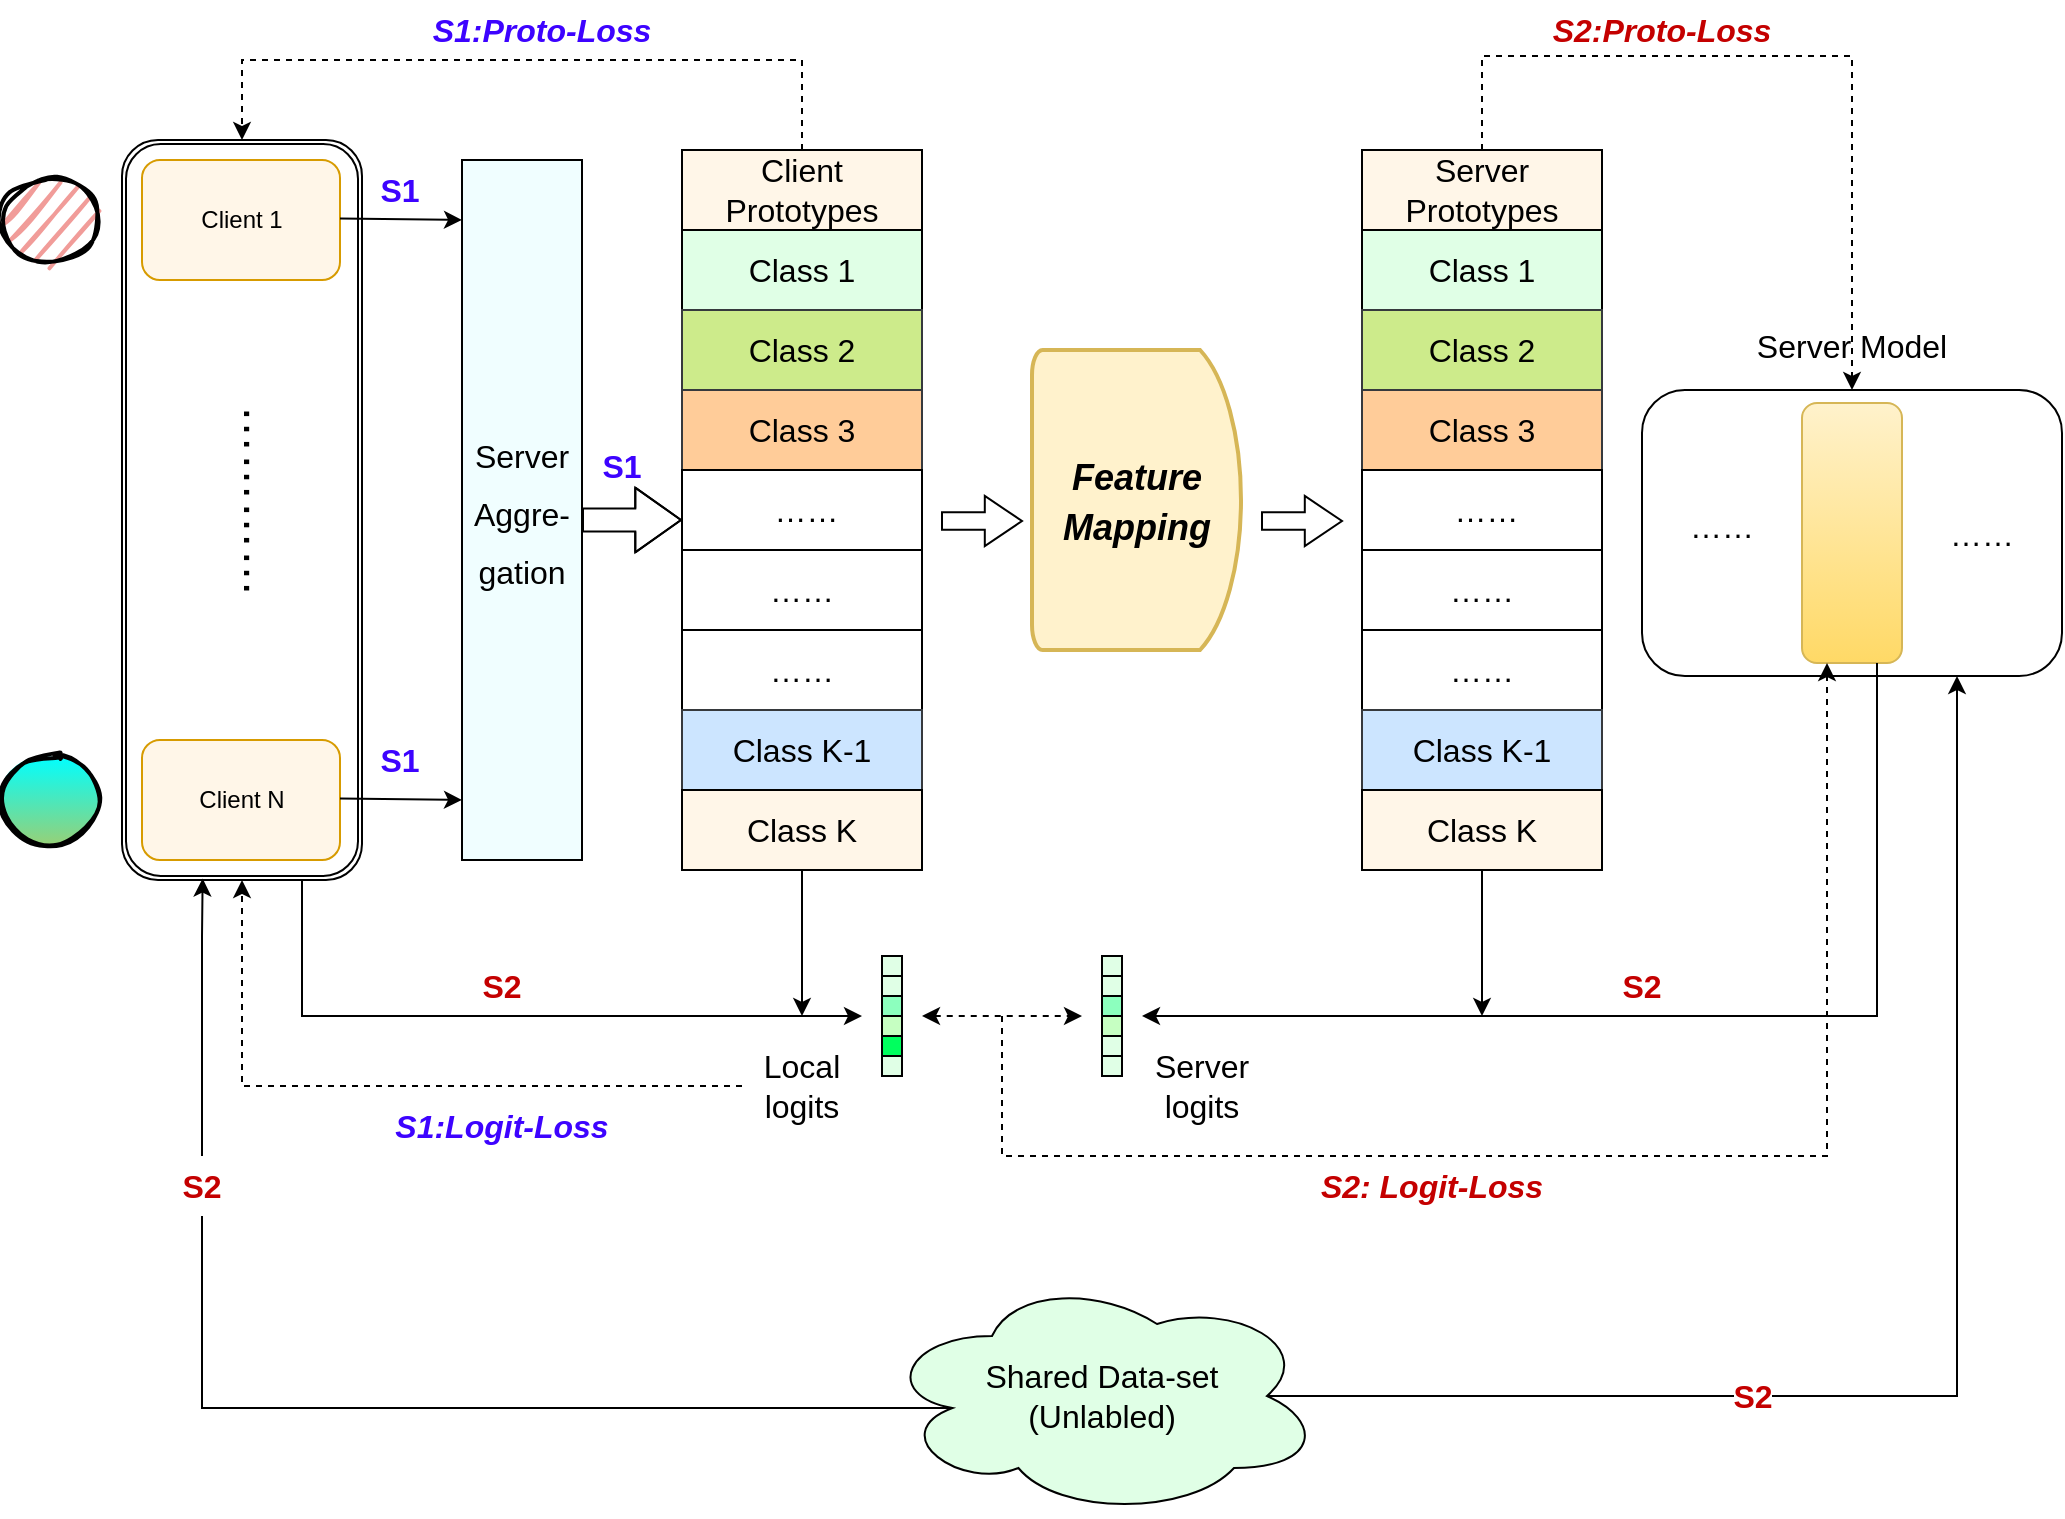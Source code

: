 <mxfile version="18.1.3" type="github">
  <diagram id="FthiqLE9ZK1Kx-LcXXlY" name="Page-1">
    <mxGraphModel dx="1420" dy="952" grid="1" gridSize="10" guides="1" tooltips="1" connect="1" arrows="1" fold="1" page="1" pageScale="1" pageWidth="1169" pageHeight="1654" math="0" shadow="0">
      <root>
        <mxCell id="0" />
        <mxCell id="1" parent="0" />
        <mxCell id="91Z8wUPwySo1Unr-oXg9-57" value="" style="shape=ext;double=1;rounded=1;whiteSpace=wrap;html=1;fontSize=16;" parent="1" vertex="1">
          <mxGeometry x="130" y="222" width="120" height="370" as="geometry" />
        </mxCell>
        <mxCell id="91Z8wUPwySo1Unr-oXg9-7" value="" style="rounded=1;whiteSpace=wrap;html=1;rotation=0;fillColor=#FFF6E8;strokeColor=#d79b00;" parent="1" vertex="1">
          <mxGeometry x="140" y="232" width="99" height="60" as="geometry" />
        </mxCell>
        <mxCell id="91Z8wUPwySo1Unr-oXg9-10" value="…………" style="text;html=1;strokeColor=none;fillColor=none;align=center;verticalAlign=middle;whiteSpace=wrap;rounded=0;rotation=90;fontSize=24;" parent="1" vertex="1">
          <mxGeometry x="117.5" y="387" width="163" height="30" as="geometry" />
        </mxCell>
        <mxCell id="91Z8wUPwySo1Unr-oXg9-11" value="" style="rounded=1;whiteSpace=wrap;html=1;fillColor=#FFF6E8;strokeColor=#d79b00;" parent="1" vertex="1">
          <mxGeometry x="140" y="522" width="99" height="60" as="geometry" />
        </mxCell>
        <mxCell id="91Z8wUPwySo1Unr-oXg9-21" value="Client 1" style="text;html=1;strokeColor=none;fillColor=none;align=center;verticalAlign=middle;whiteSpace=wrap;rounded=0;" parent="1" vertex="1">
          <mxGeometry x="159.5" y="247" width="60" height="30" as="geometry" />
        </mxCell>
        <mxCell id="91Z8wUPwySo1Unr-oXg9-23" value="Client N" style="text;html=1;strokeColor=none;fillColor=none;align=center;verticalAlign=middle;whiteSpace=wrap;rounded=0;" parent="1" vertex="1">
          <mxGeometry x="159.5" y="537" width="60" height="30" as="geometry" />
        </mxCell>
        <mxCell id="91Z8wUPwySo1Unr-oXg9-25" value="" style="endArrow=classic;html=1;rounded=0;" parent="1" edge="1">
          <mxGeometry width="50" height="50" relative="1" as="geometry">
            <mxPoint x="239" y="261.29" as="sourcePoint" />
            <mxPoint x="300" y="262" as="targetPoint" />
          </mxGeometry>
        </mxCell>
        <mxCell id="91Z8wUPwySo1Unr-oXg9-27" value="" style="endArrow=classic;html=1;rounded=0;" parent="1" edge="1">
          <mxGeometry width="50" height="50" relative="1" as="geometry">
            <mxPoint x="239" y="551.29" as="sourcePoint" />
            <mxPoint x="300" y="552" as="targetPoint" />
          </mxGeometry>
        </mxCell>
        <mxCell id="91Z8wUPwySo1Unr-oXg9-29" value="" style="ellipse;whiteSpace=wrap;html=1;strokeWidth=2;fillWeight=2;hachureGap=8;fillColor=#F19C99;fillStyle=dots;sketch=1;" parent="1" vertex="1">
          <mxGeometry x="70" y="240.5" width="47.5" height="43" as="geometry" />
        </mxCell>
        <mxCell id="91Z8wUPwySo1Unr-oXg9-30" value="" style="ellipse;whiteSpace=wrap;html=1;strokeWidth=2;fillWeight=2;hachureGap=8;fillColor=#00FFFF;fillStyle=dots;sketch=1;gradientColor=#97d077;strokeColor=#000000;" parent="1" vertex="1">
          <mxGeometry x="70" y="530.5" width="47.5" height="43" as="geometry" />
        </mxCell>
        <mxCell id="91Z8wUPwySo1Unr-oXg9-31" value="&lt;font style=&quot;font-size: 16px;&quot;&gt;Server&lt;br&gt;Aggre-gation&lt;/font&gt;" style="rounded=0;whiteSpace=wrap;html=1;fontSize=24;strokeColor=#000000;fillColor=#F0FEFF;" parent="1" vertex="1">
          <mxGeometry x="300" y="232" width="60" height="350" as="geometry" />
        </mxCell>
        <mxCell id="91Z8wUPwySo1Unr-oXg9-33" value="" style="shape=flexArrow;endArrow=classic;html=1;rounded=0;fontSize=16;width=11.429;endSize=7.286;" parent="1" edge="1">
          <mxGeometry width="50" height="50" relative="1" as="geometry">
            <mxPoint x="360" y="412" as="sourcePoint" />
            <mxPoint x="410" y="412" as="targetPoint" />
            <Array as="points">
              <mxPoint x="380" y="412" />
            </Array>
          </mxGeometry>
        </mxCell>
        <mxCell id="91Z8wUPwySo1Unr-oXg9-42" value="Client Prototypes" style="rounded=0;whiteSpace=wrap;html=1;fontSize=16;strokeColor=#000000;fillColor=#FFF6E8;" parent="1" vertex="1">
          <mxGeometry x="410" y="227" width="120" height="40" as="geometry" />
        </mxCell>
        <mxCell id="91Z8wUPwySo1Unr-oXg9-45" value="Global Prototypes" style="rounded=0;whiteSpace=wrap;html=1;fontSize=16;strokeColor=#000000;fillColor=#FFF6E8;" parent="1" vertex="1">
          <mxGeometry x="410" y="267" width="120" height="40" as="geometry" />
        </mxCell>
        <mxCell id="91Z8wUPwySo1Unr-oXg9-46" value="Class 1" style="rounded=0;whiteSpace=wrap;html=1;fontSize=16;strokeColor=#000000;fillColor=#E0FFE6;" parent="1" vertex="1">
          <mxGeometry x="410" y="267" width="120" height="40" as="geometry" />
        </mxCell>
        <mxCell id="91Z8wUPwySo1Unr-oXg9-47" value="Class 2" style="rounded=0;whiteSpace=wrap;html=1;fontSize=16;strokeColor=#36393d;fillColor=#cdeb8b;" parent="1" vertex="1">
          <mxGeometry x="410" y="307" width="120" height="40" as="geometry" />
        </mxCell>
        <mxCell id="91Z8wUPwySo1Unr-oXg9-48" value="Class 3" style="rounded=0;whiteSpace=wrap;html=1;fontSize=16;strokeColor=#36393d;fillColor=#ffcc99;" parent="1" vertex="1">
          <mxGeometry x="410" y="347" width="120" height="40" as="geometry" />
        </mxCell>
        <mxCell id="91Z8wUPwySo1Unr-oXg9-49" value="&amp;nbsp;……" style="rounded=0;whiteSpace=wrap;html=1;fontSize=16;" parent="1" vertex="1">
          <mxGeometry x="410" y="387" width="120" height="40" as="geometry" />
        </mxCell>
        <mxCell id="91Z8wUPwySo1Unr-oXg9-50" value="……" style="rounded=0;whiteSpace=wrap;html=1;fontSize=16;" parent="1" vertex="1">
          <mxGeometry x="410" y="427" width="120" height="40" as="geometry" />
        </mxCell>
        <mxCell id="91Z8wUPwySo1Unr-oXg9-51" value="……" style="rounded=0;whiteSpace=wrap;html=1;fontSize=16;" parent="1" vertex="1">
          <mxGeometry x="410" y="467" width="120" height="40" as="geometry" />
        </mxCell>
        <mxCell id="91Z8wUPwySo1Unr-oXg9-52" value="Class K-1" style="rounded=0;whiteSpace=wrap;html=1;fontSize=16;strokeColor=#36393d;fillColor=#cce5ff;" parent="1" vertex="1">
          <mxGeometry x="410" y="507" width="120" height="40" as="geometry" />
        </mxCell>
        <mxCell id="91Z8wUPwySo1Unr-oXg9-53" value="Class K" style="rounded=0;whiteSpace=wrap;html=1;fontSize=16;strokeColor=#000000;fillColor=#FFF6E8;" parent="1" vertex="1">
          <mxGeometry x="410" y="547" width="120" height="40" as="geometry" />
        </mxCell>
        <mxCell id="91Z8wUPwySo1Unr-oXg9-54" value="Shared Data-set&lt;br&gt;(Unlabled)" style="ellipse;shape=cloud;whiteSpace=wrap;html=1;fontSize=16;strokeColor=#000000;fillColor=#E0FFE6;" parent="1" vertex="1">
          <mxGeometry x="510" y="790" width="220" height="120" as="geometry" />
        </mxCell>
        <mxCell id="91Z8wUPwySo1Unr-oXg9-56" value="" style="edgeStyle=elbowEdgeStyle;elbow=vertical;endArrow=classic;html=1;rounded=0;fontSize=16;entryX=0.336;entryY=0.998;entryDx=0;entryDy=0;startArrow=none;entryPerimeter=0;" parent="1" source="91Z8wUPwySo1Unr-oXg9-221" target="91Z8wUPwySo1Unr-oXg9-57" edge="1">
          <mxGeometry width="50" height="50" relative="1" as="geometry">
            <mxPoint x="380" y="772" as="sourcePoint" />
            <mxPoint x="190" y="612" as="targetPoint" />
            <Array as="points">
              <mxPoint x="170" y="620" />
              <mxPoint x="150" y="610" />
              <mxPoint x="150" y="630" />
              <mxPoint x="150" y="680" />
              <mxPoint x="140" y="650" />
              <mxPoint x="160" y="658" />
            </Array>
          </mxGeometry>
        </mxCell>
        <mxCell id="91Z8wUPwySo1Unr-oXg9-58" value="" style="edgeStyle=segmentEdgeStyle;endArrow=classic;html=1;rounded=0;fontSize=16;entryX=0.5;entryY=0;entryDx=0;entryDy=0;exitX=0.5;exitY=0;exitDx=0;exitDy=0;dashed=1;" parent="1" source="91Z8wUPwySo1Unr-oXg9-42" target="91Z8wUPwySo1Unr-oXg9-57" edge="1">
          <mxGeometry width="50" height="50" relative="1" as="geometry">
            <mxPoint x="440" y="222" as="sourcePoint" />
            <mxPoint x="490" y="172" as="targetPoint" />
            <Array as="points">
              <mxPoint x="470" y="182" />
              <mxPoint x="190" y="182" />
            </Array>
          </mxGeometry>
        </mxCell>
        <mxCell id="91Z8wUPwySo1Unr-oXg9-59" value="&lt;i&gt;&lt;font color=&quot;#3d03ff&quot;&gt;&lt;b&gt;S1:Proto-Loss&lt;/b&gt;&lt;/font&gt;&lt;/i&gt;" style="text;html=1;strokeColor=none;fillColor=none;align=center;verticalAlign=middle;whiteSpace=wrap;rounded=0;fontSize=16;" parent="1" vertex="1">
          <mxGeometry x="270" y="152" width="140" height="30" as="geometry" />
        </mxCell>
        <mxCell id="91Z8wUPwySo1Unr-oXg9-216" value="&lt;b&gt;&lt;font color=&quot;#3d03ff&quot;&gt;S1&lt;/font&gt;&lt;/b&gt;" style="text;html=1;strokeColor=none;fillColor=none;align=center;verticalAlign=middle;whiteSpace=wrap;rounded=0;fontFamily=Helvetica;fontSize=16;" parent="1" vertex="1">
          <mxGeometry x="239" y="232" width="60" height="30" as="geometry" />
        </mxCell>
        <mxCell id="91Z8wUPwySo1Unr-oXg9-218" value="&lt;b&gt;&lt;font color=&quot;#3d03ff&quot;&gt;S1&lt;/font&gt;&lt;/b&gt;" style="text;html=1;strokeColor=none;fillColor=none;align=center;verticalAlign=middle;whiteSpace=wrap;rounded=0;fontFamily=Helvetica;fontSize=16;" parent="1" vertex="1">
          <mxGeometry x="239" y="517" width="60" height="30" as="geometry" />
        </mxCell>
        <mxCell id="91Z8wUPwySo1Unr-oXg9-221" value="&lt;font color=&quot;#c40000&quot; style=&quot;line-height: 4; font-size: 16px;&quot;&gt;&lt;b style=&quot;&quot;&gt;S2&lt;/b&gt;&lt;/font&gt;" style="text;html=1;strokeColor=none;fillColor=none;align=center;verticalAlign=middle;whiteSpace=wrap;rounded=0;fontFamily=Helvetica;fontSize=16;" parent="1" vertex="1">
          <mxGeometry x="140" y="730" width="60" height="30" as="geometry" />
        </mxCell>
        <mxCell id="91Z8wUPwySo1Unr-oXg9-222" value="" style="edgeStyle=elbowEdgeStyle;elbow=vertical;endArrow=none;html=1;rounded=0;fontSize=16;entryX=0.5;entryY=1;entryDx=0;entryDy=0;exitX=0.16;exitY=0.55;exitDx=0;exitDy=0;exitPerimeter=0;" parent="1" source="91Z8wUPwySo1Unr-oXg9-54" target="91Z8wUPwySo1Unr-oXg9-221" edge="1">
          <mxGeometry width="50" height="50" relative="1" as="geometry">
            <mxPoint x="380" y="772" as="sourcePoint" />
            <mxPoint x="190" y="592" as="targetPoint" />
            <Array as="points">
              <mxPoint x="380" y="856" />
              <mxPoint x="150" y="800" />
              <mxPoint x="450" y="926" />
              <mxPoint x="390" y="950" />
            </Array>
          </mxGeometry>
        </mxCell>
        <mxCell id="91Z8wUPwySo1Unr-oXg9-225" value="" style="rounded=1;whiteSpace=wrap;html=1;fontFamily=Helvetica;fontSize=16;" parent="1" vertex="1">
          <mxGeometry x="890" y="347" width="210" height="143" as="geometry" />
        </mxCell>
        <mxCell id="91Z8wUPwySo1Unr-oXg9-226" value="Server Model" style="text;html=1;strokeColor=none;fillColor=none;align=center;verticalAlign=middle;whiteSpace=wrap;rounded=0;fontFamily=Helvetica;fontSize=16;" parent="1" vertex="1">
          <mxGeometry x="935" y="307" width="120" height="35" as="geometry" />
        </mxCell>
        <mxCell id="91Z8wUPwySo1Unr-oXg9-227" value="" style="rounded=1;whiteSpace=wrap;html=1;fontFamily=Helvetica;fontSize=16;strokeColor=#d6b656;fillColor=#fff2cc;gradientColor=#ffd966;" parent="1" vertex="1">
          <mxGeometry x="970" y="353.5" width="50" height="130" as="geometry" />
        </mxCell>
        <mxCell id="91Z8wUPwySo1Unr-oXg9-228" value="" style="edgeStyle=segmentEdgeStyle;endArrow=classic;html=1;rounded=0;fontFamily=Helvetica;fontSize=16;exitX=0.875;exitY=0.5;exitDx=0;exitDy=0;exitPerimeter=0;fontColor=#C40000;entryX=0.75;entryY=1;entryDx=0;entryDy=0;" parent="1" source="91Z8wUPwySo1Unr-oXg9-54" target="91Z8wUPwySo1Unr-oXg9-225" edge="1">
          <mxGeometry width="50" height="50" relative="1" as="geometry">
            <mxPoint x="600" y="480" as="sourcePoint" />
            <mxPoint x="980" y="450" as="targetPoint" />
            <Array as="points">
              <mxPoint x="1048" y="850" />
            </Array>
          </mxGeometry>
        </mxCell>
        <mxCell id="91Z8wUPwySo1Unr-oXg9-243" value="&lt;font color=&quot;#c40000&quot;&gt;S2&lt;/font&gt;" style="edgeLabel;html=1;align=center;verticalAlign=middle;resizable=0;points=[];fontSize=16;fontFamily=Helvetica;fontStyle=1" parent="91Z8wUPwySo1Unr-oXg9-228" vertex="1" connectable="0">
          <mxGeometry x="-0.339" y="5" relative="1" as="geometry">
            <mxPoint x="9" y="5" as="offset" />
          </mxGeometry>
        </mxCell>
        <mxCell id="91Z8wUPwySo1Unr-oXg9-229" value="……" style="text;html=1;strokeColor=none;fillColor=none;align=center;verticalAlign=middle;whiteSpace=wrap;rounded=0;fontFamily=Helvetica;fontSize=16;" parent="1" vertex="1">
          <mxGeometry x="900" y="400" width="60" height="30" as="geometry" />
        </mxCell>
        <mxCell id="91Z8wUPwySo1Unr-oXg9-230" value="……" style="text;html=1;strokeColor=none;fillColor=none;align=center;verticalAlign=middle;whiteSpace=wrap;rounded=0;fontFamily=Helvetica;fontSize=16;" parent="1" vertex="1">
          <mxGeometry x="1030" y="403.5" width="60" height="30" as="geometry" />
        </mxCell>
        <mxCell id="91Z8wUPwySo1Unr-oXg9-254" value="Server Prototypes" style="rounded=0;whiteSpace=wrap;html=1;fontSize=16;strokeColor=#000000;fillColor=#FFF6E8;" parent="1" vertex="1">
          <mxGeometry x="750" y="227" width="120" height="40" as="geometry" />
        </mxCell>
        <mxCell id="91Z8wUPwySo1Unr-oXg9-255" value="Global Prototypes" style="rounded=0;whiteSpace=wrap;html=1;fontSize=16;strokeColor=#000000;fillColor=#FFF6E8;" parent="1" vertex="1">
          <mxGeometry x="750" y="267" width="120" height="40" as="geometry" />
        </mxCell>
        <mxCell id="91Z8wUPwySo1Unr-oXg9-256" value="Class 1" style="rounded=0;whiteSpace=wrap;html=1;fontSize=16;strokeColor=#000000;fillColor=#E0FFE6;" parent="1" vertex="1">
          <mxGeometry x="750" y="267" width="120" height="40" as="geometry" />
        </mxCell>
        <mxCell id="91Z8wUPwySo1Unr-oXg9-257" value="Class 2" style="rounded=0;whiteSpace=wrap;html=1;fontSize=16;strokeColor=#36393d;fillColor=#cdeb8b;" parent="1" vertex="1">
          <mxGeometry x="750" y="307" width="120" height="40" as="geometry" />
        </mxCell>
        <mxCell id="91Z8wUPwySo1Unr-oXg9-258" value="Class 3" style="rounded=0;whiteSpace=wrap;html=1;fontSize=16;strokeColor=#36393d;fillColor=#ffcc99;" parent="1" vertex="1">
          <mxGeometry x="750" y="347" width="120" height="40" as="geometry" />
        </mxCell>
        <mxCell id="91Z8wUPwySo1Unr-oXg9-259" value="&amp;nbsp;……" style="rounded=0;whiteSpace=wrap;html=1;fontSize=16;" parent="1" vertex="1">
          <mxGeometry x="750" y="387" width="120" height="40" as="geometry" />
        </mxCell>
        <mxCell id="91Z8wUPwySo1Unr-oXg9-260" value="……" style="rounded=0;whiteSpace=wrap;html=1;fontSize=16;" parent="1" vertex="1">
          <mxGeometry x="750" y="427" width="120" height="40" as="geometry" />
        </mxCell>
        <mxCell id="91Z8wUPwySo1Unr-oXg9-261" value="……" style="rounded=0;whiteSpace=wrap;html=1;fontSize=16;" parent="1" vertex="1">
          <mxGeometry x="750" y="467" width="120" height="40" as="geometry" />
        </mxCell>
        <mxCell id="91Z8wUPwySo1Unr-oXg9-262" value="Class K-1" style="rounded=0;whiteSpace=wrap;html=1;fontSize=16;strokeColor=#36393d;fillColor=#cce5ff;" parent="1" vertex="1">
          <mxGeometry x="750" y="507" width="120" height="40" as="geometry" />
        </mxCell>
        <mxCell id="91Z8wUPwySo1Unr-oXg9-263" value="Class K" style="rounded=0;whiteSpace=wrap;html=1;fontSize=16;strokeColor=#000000;fillColor=#FFF6E8;" parent="1" vertex="1">
          <mxGeometry x="750" y="547" width="120" height="40" as="geometry" />
        </mxCell>
        <mxCell id="91Z8wUPwySo1Unr-oXg9-276" value="&lt;b&gt;&lt;font color=&quot;#3d03ff&quot;&gt;S1&lt;/font&gt;&lt;/b&gt;" style="text;html=1;strokeColor=none;fillColor=none;align=center;verticalAlign=middle;whiteSpace=wrap;rounded=0;fontFamily=Helvetica;fontSize=16;" parent="1" vertex="1">
          <mxGeometry x="350" y="370" width="60" height="30" as="geometry" />
        </mxCell>
        <mxCell id="91Z8wUPwySo1Unr-oXg9-278" value="" style="edgeStyle=elbowEdgeStyle;elbow=horizontal;endArrow=classic;html=1;rounded=0;fontFamily=Helvetica;fontSize=16;fontColor=#C40000;exitX=0.75;exitY=1;exitDx=0;exitDy=0;" parent="1" source="91Z8wUPwySo1Unr-oXg9-57" edge="1">
          <mxGeometry width="50" height="50" relative="1" as="geometry">
            <mxPoint x="220" y="640" as="sourcePoint" />
            <mxPoint x="500" y="660" as="targetPoint" />
            <Array as="points">
              <mxPoint x="220" y="620" />
            </Array>
          </mxGeometry>
        </mxCell>
        <mxCell id="91Z8wUPwySo1Unr-oXg9-279" value="" style="edgeStyle=segmentEdgeStyle;endArrow=classic;html=1;rounded=0;fontFamily=Helvetica;fontSize=16;fontColor=#C40000;exitX=0.5;exitY=1;exitDx=0;exitDy=0;" parent="1" source="91Z8wUPwySo1Unr-oXg9-53" edge="1">
          <mxGeometry width="50" height="50" relative="1" as="geometry">
            <mxPoint x="470" y="600" as="sourcePoint" />
            <mxPoint x="470" y="660" as="targetPoint" />
            <Array as="points" />
          </mxGeometry>
        </mxCell>
        <mxCell id="91Z8wUPwySo1Unr-oXg9-280" value="&lt;font color=&quot;#c40000&quot; style=&quot;line-height: 4; font-size: 16px;&quot;&gt;&lt;b style=&quot;&quot;&gt;S2&lt;/b&gt;&lt;/font&gt;" style="text;html=1;strokeColor=none;fillColor=none;align=center;verticalAlign=middle;whiteSpace=wrap;rounded=0;fontFamily=Helvetica;fontSize=16;" parent="1" vertex="1">
          <mxGeometry x="860" y="630" width="60" height="30" as="geometry" />
        </mxCell>
        <mxCell id="91Z8wUPwySo1Unr-oXg9-282" value="" style="edgeStyle=elbowEdgeStyle;elbow=vertical;endArrow=classic;html=1;rounded=0;fontFamily=Helvetica;fontSize=16;fontColor=#C40000;exitX=0.75;exitY=1;exitDx=0;exitDy=0;" parent="1" source="91Z8wUPwySo1Unr-oXg9-227" edge="1">
          <mxGeometry width="50" height="50" relative="1" as="geometry">
            <mxPoint x="910" y="480" as="sourcePoint" />
            <mxPoint x="640" y="660" as="targetPoint" />
            <Array as="points">
              <mxPoint x="910" y="660" />
            </Array>
          </mxGeometry>
        </mxCell>
        <mxCell id="91Z8wUPwySo1Unr-oXg9-283" value="" style="edgeStyle=segmentEdgeStyle;endArrow=classic;html=1;rounded=0;fontFamily=Helvetica;fontSize=16;fontColor=#C40000;exitX=0.5;exitY=1;exitDx=0;exitDy=0;" parent="1" source="91Z8wUPwySo1Unr-oXg9-263" edge="1">
          <mxGeometry width="50" height="50" relative="1" as="geometry">
            <mxPoint x="660" y="640" as="sourcePoint" />
            <mxPoint x="810" y="660" as="targetPoint" />
            <Array as="points">
              <mxPoint x="810" y="660" />
            </Array>
          </mxGeometry>
        </mxCell>
        <mxCell id="91Z8wUPwySo1Unr-oXg9-323" value="" style="rounded=0;whiteSpace=wrap;html=1;fontFamily=Helvetica;fontSize=16;fontColor=#C40000;strokeColor=#000000;fillColor=#E0FFE6;" parent="1" vertex="1">
          <mxGeometry x="510" y="630" width="10" height="10" as="geometry" />
        </mxCell>
        <mxCell id="91Z8wUPwySo1Unr-oXg9-324" value="" style="rounded=0;whiteSpace=wrap;html=1;fontFamily=Helvetica;fontSize=16;fontColor=#C40000;strokeColor=#000000;fillColor=#E0FFE6;" parent="1" vertex="1">
          <mxGeometry x="510" y="640" width="10" height="10" as="geometry" />
        </mxCell>
        <mxCell id="91Z8wUPwySo1Unr-oXg9-325" value="" style="rounded=0;whiteSpace=wrap;html=1;fontFamily=Helvetica;fontSize=16;fontColor=#C40000;strokeColor=#000000;fillColor=#8CFFBE;" parent="1" vertex="1">
          <mxGeometry x="510" y="650" width="10" height="10" as="geometry" />
        </mxCell>
        <mxCell id="91Z8wUPwySo1Unr-oXg9-326" value="" style="rounded=0;whiteSpace=wrap;html=1;fontFamily=Helvetica;fontSize=16;fontColor=#C40000;strokeColor=#000000;fillColor=#C6FFC2;" parent="1" vertex="1">
          <mxGeometry x="510" y="660" width="10" height="10" as="geometry" />
        </mxCell>
        <mxCell id="91Z8wUPwySo1Unr-oXg9-327" value="" style="rounded=0;whiteSpace=wrap;html=1;fontFamily=Helvetica;fontSize=16;fontColor=#C40000;strokeColor=#000000;fillColor=#E0FFE6;" parent="1" vertex="1">
          <mxGeometry x="510" y="680" width="10" height="10" as="geometry" />
        </mxCell>
        <mxCell id="91Z8wUPwySo1Unr-oXg9-328" value="" style="rounded=0;whiteSpace=wrap;html=1;fontFamily=Helvetica;fontSize=16;fontColor=#C40000;strokeColor=#000000;fillColor=#00FF5E;" parent="1" vertex="1">
          <mxGeometry x="510" y="670" width="10" height="10" as="geometry" />
        </mxCell>
        <mxCell id="91Z8wUPwySo1Unr-oXg9-329" value="" style="rounded=0;whiteSpace=wrap;html=1;fontFamily=Helvetica;fontSize=16;fontColor=#C40000;strokeColor=#000000;fillColor=#E0FFE6;" parent="1" vertex="1">
          <mxGeometry x="620" y="630" width="10" height="10" as="geometry" />
        </mxCell>
        <mxCell id="91Z8wUPwySo1Unr-oXg9-330" value="" style="rounded=0;whiteSpace=wrap;html=1;fontFamily=Helvetica;fontSize=16;fontColor=#C40000;strokeColor=#000000;fillColor=#E0FFE6;" parent="1" vertex="1">
          <mxGeometry x="620" y="640" width="10" height="10" as="geometry" />
        </mxCell>
        <mxCell id="91Z8wUPwySo1Unr-oXg9-331" value="" style="rounded=0;whiteSpace=wrap;html=1;fontFamily=Helvetica;fontSize=16;fontColor=#C40000;strokeColor=#000000;fillColor=#8CFFBE;" parent="1" vertex="1">
          <mxGeometry x="620" y="650" width="10" height="10" as="geometry" />
        </mxCell>
        <mxCell id="91Z8wUPwySo1Unr-oXg9-332" value="" style="rounded=0;whiteSpace=wrap;html=1;fontFamily=Helvetica;fontSize=16;fontColor=#C40000;strokeColor=#000000;fillColor=#C6FFC2;" parent="1" vertex="1">
          <mxGeometry x="620" y="660" width="10" height="10" as="geometry" />
        </mxCell>
        <mxCell id="91Z8wUPwySo1Unr-oXg9-333" value="" style="rounded=0;whiteSpace=wrap;html=1;fontFamily=Helvetica;fontSize=16;fontColor=#C40000;strokeColor=#000000;fillColor=#E0FFE6;" parent="1" vertex="1">
          <mxGeometry x="620" y="680" width="10" height="10" as="geometry" />
        </mxCell>
        <mxCell id="91Z8wUPwySo1Unr-oXg9-334" value="" style="rounded=0;whiteSpace=wrap;html=1;fontFamily=Helvetica;fontSize=16;fontColor=#C40000;strokeColor=#000000;fillColor=#E0FFE6;" parent="1" vertex="1">
          <mxGeometry x="620" y="670" width="10" height="10" as="geometry" />
        </mxCell>
        <mxCell id="91Z8wUPwySo1Unr-oXg9-335" value="&lt;font color=&quot;#000000&quot;&gt;Local logits&lt;/font&gt;" style="text;html=1;strokeColor=none;fillColor=none;align=center;verticalAlign=middle;whiteSpace=wrap;rounded=0;fontFamily=Helvetica;fontSize=16;fontColor=#C40000;" parent="1" vertex="1">
          <mxGeometry x="440" y="680" width="60" height="30" as="geometry" />
        </mxCell>
        <mxCell id="91Z8wUPwySo1Unr-oXg9-336" value="&lt;font color=&quot;#000000&quot;&gt;Server logits&lt;/font&gt;" style="text;html=1;strokeColor=none;fillColor=none;align=center;verticalAlign=middle;whiteSpace=wrap;rounded=0;fontFamily=Helvetica;fontSize=16;fontColor=#C40000;" parent="1" vertex="1">
          <mxGeometry x="640" y="680" width="60" height="30" as="geometry" />
        </mxCell>
        <mxCell id="91Z8wUPwySo1Unr-oXg9-338" value="&lt;font color=&quot;#c40000&quot; style=&quot;line-height: 4; font-size: 16px;&quot;&gt;&lt;b style=&quot;&quot;&gt;S2&lt;/b&gt;&lt;/font&gt;" style="text;html=1;strokeColor=none;fillColor=none;align=center;verticalAlign=middle;whiteSpace=wrap;rounded=0;fontFamily=Helvetica;fontSize=16;" parent="1" vertex="1">
          <mxGeometry x="290" y="630" width="60" height="30" as="geometry" />
        </mxCell>
        <mxCell id="91Z8wUPwySo1Unr-oXg9-346" value="" style="endArrow=classic;startArrow=classic;html=1;rounded=0;dashed=1;fontFamily=Helvetica;fontSize=16;fontColor=#000000;" parent="1" edge="1">
          <mxGeometry width="50" height="50" relative="1" as="geometry">
            <mxPoint x="530" y="660" as="sourcePoint" />
            <mxPoint x="610" y="660" as="targetPoint" />
          </mxGeometry>
        </mxCell>
        <mxCell id="91Z8wUPwySo1Unr-oXg9-347" value="" style="edgeStyle=elbowEdgeStyle;elbow=vertical;endArrow=classic;html=1;rounded=0;dashed=1;fontFamily=Helvetica;fontSize=16;fontColor=#3D03FF;entryX=0.25;entryY=1;entryDx=0;entryDy=0;" parent="1" target="91Z8wUPwySo1Unr-oXg9-227" edge="1">
          <mxGeometry width="50" height="50" relative="1" as="geometry">
            <mxPoint x="570" y="660" as="sourcePoint" />
            <mxPoint x="600" y="690" as="targetPoint" />
            <Array as="points">
              <mxPoint x="730" y="730" />
            </Array>
          </mxGeometry>
        </mxCell>
        <mxCell id="91Z8wUPwySo1Unr-oXg9-348" value="&lt;i&gt;&lt;b style=&quot;&quot;&gt;&lt;font color=&quot;#c40000&quot;&gt;S2: Logit-Loss&lt;/font&gt;&lt;/b&gt;&lt;/i&gt;" style="text;html=1;strokeColor=none;fillColor=none;align=center;verticalAlign=middle;whiteSpace=wrap;rounded=0;fontSize=16;" parent="1" vertex="1">
          <mxGeometry x="720" y="730" width="130" height="30" as="geometry" />
        </mxCell>
        <mxCell id="nkRh3mfgNtRdzp9U0h4b-2" value="" style="edgeStyle=elbowEdgeStyle;elbow=vertical;endArrow=classic;html=1;rounded=0;entryX=0.5;entryY=0;entryDx=0;entryDy=0;dashed=1;exitX=0.5;exitY=0;exitDx=0;exitDy=0;" parent="1" source="91Z8wUPwySo1Unr-oXg9-254" target="91Z8wUPwySo1Unr-oXg9-225" edge="1">
          <mxGeometry width="50" height="50" relative="1" as="geometry">
            <mxPoint x="790" y="210" as="sourcePoint" />
            <mxPoint x="840" y="182" as="targetPoint" />
            <Array as="points">
              <mxPoint x="900" y="180" />
            </Array>
          </mxGeometry>
        </mxCell>
        <mxCell id="nkRh3mfgNtRdzp9U0h4b-8" value="&lt;i&gt;&lt;b style=&quot;&quot;&gt;&lt;font color=&quot;#c40000&quot;&gt;S2:Proto-Loss&lt;/font&gt;&lt;/b&gt;&lt;/i&gt;" style="text;html=1;strokeColor=none;fillColor=none;align=center;verticalAlign=middle;whiteSpace=wrap;rounded=0;fontSize=16;" parent="1" vertex="1">
          <mxGeometry x="830" y="152" width="140" height="30" as="geometry" />
        </mxCell>
        <mxCell id="jJ2eoaSUpAPoazrCWmag-4" value="" style="endArrow=classic;html=1;rounded=0;exitX=0;exitY=0.5;exitDx=0;exitDy=0;entryX=0.5;entryY=1;entryDx=0;entryDy=0;dashed=1;" edge="1" parent="1" source="91Z8wUPwySo1Unr-oXg9-335" target="91Z8wUPwySo1Unr-oXg9-57">
          <mxGeometry width="50" height="50" relative="1" as="geometry">
            <mxPoint x="390" y="720" as="sourcePoint" />
            <mxPoint x="210" y="590" as="targetPoint" />
            <Array as="points">
              <mxPoint x="190" y="695" />
            </Array>
          </mxGeometry>
        </mxCell>
        <mxCell id="jJ2eoaSUpAPoazrCWmag-6" value="&lt;i&gt;&lt;font color=&quot;#3d03ff&quot;&gt;&lt;b&gt;S1:Logit-Loss&lt;/b&gt;&lt;/font&gt;&lt;/i&gt;" style="text;html=1;strokeColor=none;fillColor=none;align=center;verticalAlign=middle;whiteSpace=wrap;rounded=0;fontSize=16;" vertex="1" parent="1">
          <mxGeometry x="250" y="700" width="140" height="30" as="geometry" />
        </mxCell>
        <mxCell id="jJ2eoaSUpAPoazrCWmag-8" value="&lt;font style=&quot;font-size: 20px;&quot;&gt;&lt;b style=&quot;font-size: 18px;&quot;&gt;&lt;i&gt;Feature &lt;br&gt;Mapping&lt;/i&gt;&lt;/b&gt;&lt;/font&gt;" style="strokeWidth=2;html=1;shape=mxgraph.flowchart.delay;whiteSpace=wrap;fillColor=#fff2cc;strokeColor=#d6b656;" vertex="1" parent="1">
          <mxGeometry x="585" y="327" width="104.5" height="150" as="geometry" />
        </mxCell>
        <mxCell id="jJ2eoaSUpAPoazrCWmag-10" value="" style="shape=singleArrow;whiteSpace=wrap;html=1;fontColor=#C40000;arrowWidth=0.352;arrowSize=0.465;" vertex="1" parent="1">
          <mxGeometry x="540" y="400" width="40" height="25" as="geometry" />
        </mxCell>
        <mxCell id="jJ2eoaSUpAPoazrCWmag-12" value="" style="shape=singleArrow;whiteSpace=wrap;html=1;fontColor=#C40000;arrowWidth=0.352;arrowSize=0.465;" vertex="1" parent="1">
          <mxGeometry x="700" y="400" width="40" height="25" as="geometry" />
        </mxCell>
      </root>
    </mxGraphModel>
  </diagram>
</mxfile>
